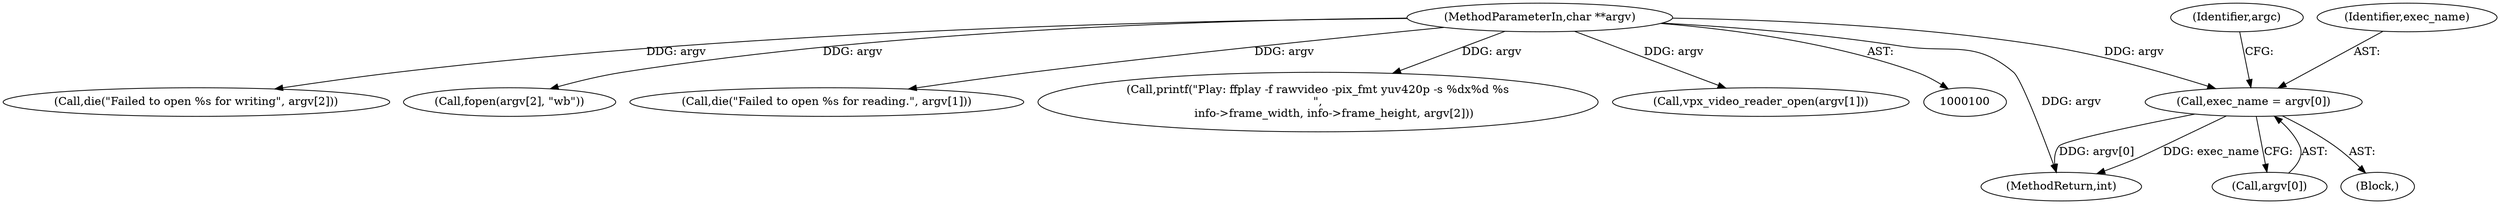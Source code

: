 digraph "0_Android_5a9753fca56f0eeb9f61e342b2fccffc364f9426_3@array" {
"1000126" [label="(Call,exec_name = argv[0])"];
"1000102" [label="(MethodParameterIn,char **argv)"];
"1000133" [label="(Identifier,argc)"];
"1000127" [label="(Identifier,exec_name)"];
"1000330" [label="(MethodReturn,int)"];
"1000160" [label="(Call,die(\"Failed to open %s for writing\", argv[2]))"];
"1000155" [label="(Call,fopen(argv[2], \"wb\"))"];
"1000146" [label="(Call,die(\"Failed to open %s for reading.\", argv[1]))"];
"1000313" [label="(Call,printf(\"Play: ffplay -f rawvideo -pix_fmt yuv420p -s %dx%d %s\n\",\n         info->frame_width, info->frame_height, argv[2]))"];
"1000126" [label="(Call,exec_name = argv[0])"];
"1000128" [label="(Call,argv[0])"];
"1000103" [label="(Block,)"];
"1000139" [label="(Call,vpx_video_reader_open(argv[1]))"];
"1000102" [label="(MethodParameterIn,char **argv)"];
"1000126" -> "1000103"  [label="AST: "];
"1000126" -> "1000128"  [label="CFG: "];
"1000127" -> "1000126"  [label="AST: "];
"1000128" -> "1000126"  [label="AST: "];
"1000133" -> "1000126"  [label="CFG: "];
"1000126" -> "1000330"  [label="DDG: exec_name"];
"1000126" -> "1000330"  [label="DDG: argv[0]"];
"1000102" -> "1000126"  [label="DDG: argv"];
"1000102" -> "1000100"  [label="AST: "];
"1000102" -> "1000330"  [label="DDG: argv"];
"1000102" -> "1000139"  [label="DDG: argv"];
"1000102" -> "1000146"  [label="DDG: argv"];
"1000102" -> "1000155"  [label="DDG: argv"];
"1000102" -> "1000160"  [label="DDG: argv"];
"1000102" -> "1000313"  [label="DDG: argv"];
}
